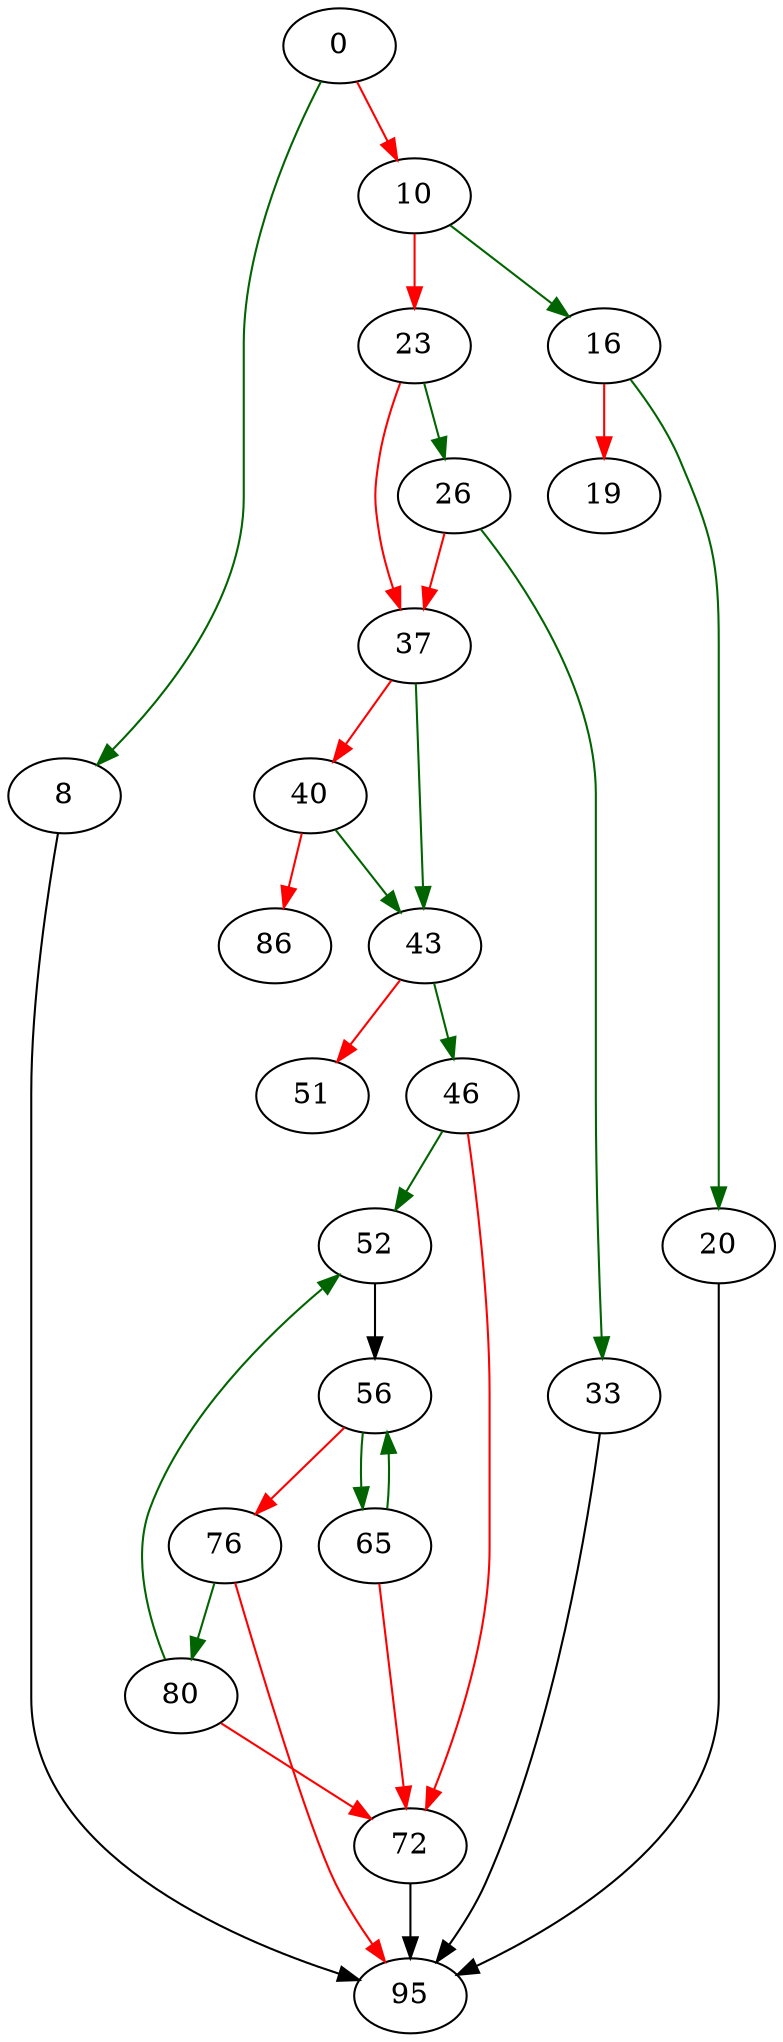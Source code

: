 strict digraph "three_arguments" {
	// Node definitions.
	0 [entry=true];
	8;
	10;
	95;
	16;
	23;
	20;
	19;
	26;
	37;
	33;
	43;
	40;
	86;
	46;
	51;
	52;
	72;
	56;
	65;
	76;
	80;

	// Edge definitions.
	0 -> 8 [
		color=darkgreen
		cond=true
	];
	0 -> 10 [
		color=red
		cond=false
	];
	8 -> 95;
	10 -> 16 [
		color=darkgreen
		cond=true
	];
	10 -> 23 [
		color=red
		cond=false
	];
	16 -> 20 [
		color=darkgreen
		cond=true
	];
	16 -> 19 [
		color=red
		cond=false
	];
	23 -> 26 [
		color=darkgreen
		cond=true
	];
	23 -> 37 [
		color=red
		cond=false
	];
	20 -> 95;
	26 -> 37 [
		color=red
		cond=false
	];
	26 -> 33 [
		color=darkgreen
		cond=true
	];
	37 -> 43 [
		color=darkgreen
		cond=true
	];
	37 -> 40 [
		color=red
		cond=false
	];
	33 -> 95;
	43 -> 46 [
		color=darkgreen
		cond=true
	];
	43 -> 51 [
		color=red
		cond=false
	];
	40 -> 43 [
		color=darkgreen
		cond=true
	];
	40 -> 86 [
		color=red
		cond=false
	];
	46 -> 52 [
		color=darkgreen
		cond=true
	];
	46 -> 72 [
		color=red
		cond=false
	];
	52 -> 56;
	72 -> 95;
	56 -> 65 [
		color=darkgreen
		cond=true
	];
	56 -> 76 [
		color=red
		cond=false
	];
	65 -> 72 [
		color=red
		cond=false
	];
	65 -> 56 [
		color=darkgreen
		cond=true
	];
	76 -> 95 [
		color=red
		cond=false
	];
	76 -> 80 [
		color=darkgreen
		cond=true
	];
	80 -> 52 [
		color=darkgreen
		cond=true
	];
	80 -> 72 [
		color=red
		cond=false
	];
}